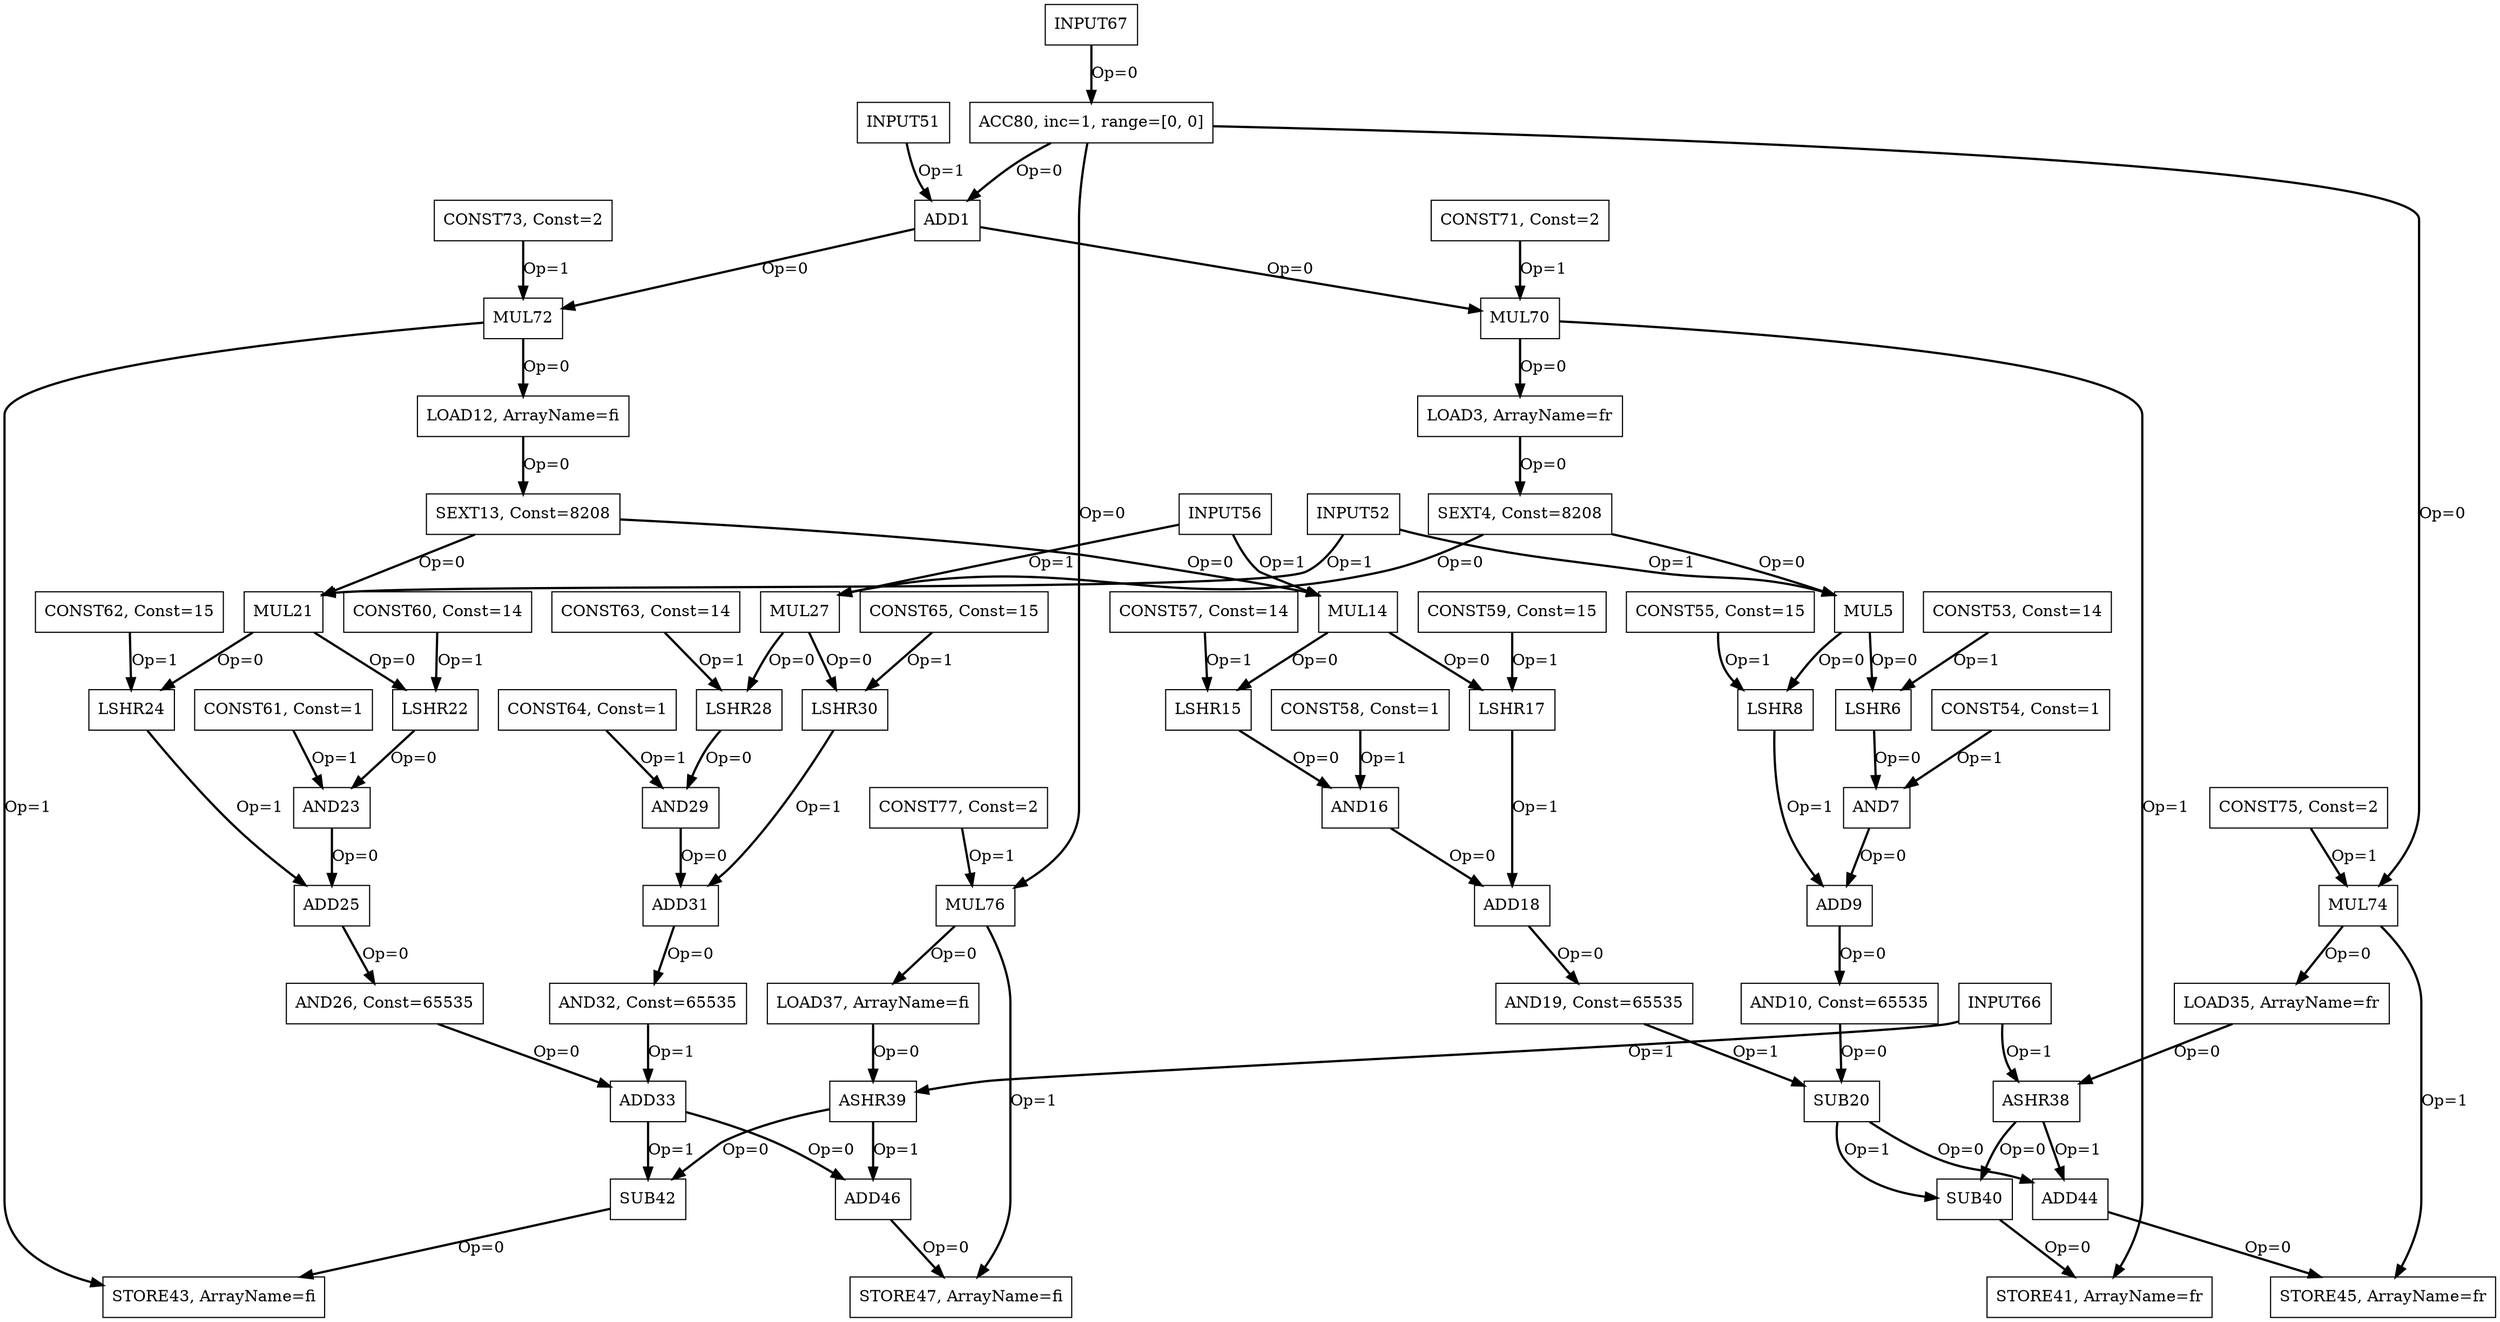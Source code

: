 Digraph G {
ADD1[label = "ADD1", shape = box, color = black];
LOAD3[label = "LOAD3, ArrayName=fr", shape = box, color = black];
SEXT4[label = "SEXT4, Const=8208", shape = box, color = black];
MUL5[label = "MUL5", shape = box, color = black];
LSHR6[label = "LSHR6", shape = box, color = black];
AND7[label = "AND7", shape = box, color = black];
LSHR8[label = "LSHR8", shape = box, color = black];
ADD9[label = "ADD9", shape = box, color = black];
AND10[label = "AND10, Const=65535", shape = box, color = black];
LOAD12[label = "LOAD12, ArrayName=fi", shape = box, color = black];
SEXT13[label = "SEXT13, Const=8208", shape = box, color = black];
MUL14[label = "MUL14", shape = box, color = black];
LSHR15[label = "LSHR15", shape = box, color = black];
AND16[label = "AND16", shape = box, color = black];
LSHR17[label = "LSHR17", shape = box, color = black];
ADD18[label = "ADD18", shape = box, color = black];
AND19[label = "AND19, Const=65535", shape = box, color = black];
SUB20[label = "SUB20", shape = box, color = black];
MUL21[label = "MUL21", shape = box, color = black];
LSHR22[label = "LSHR22", shape = box, color = black];
AND23[label = "AND23", shape = box, color = black];
LSHR24[label = "LSHR24", shape = box, color = black];
ADD25[label = "ADD25", shape = box, color = black];
AND26[label = "AND26, Const=65535", shape = box, color = black];
MUL27[label = "MUL27", shape = box, color = black];
LSHR28[label = "LSHR28", shape = box, color = black];
AND29[label = "AND29", shape = box, color = black];
LSHR30[label = "LSHR30", shape = box, color = black];
ADD31[label = "ADD31", shape = box, color = black];
AND32[label = "AND32, Const=65535", shape = box, color = black];
ADD33[label = "ADD33", shape = box, color = black];
LOAD35[label = "LOAD35, ArrayName=fr", shape = box, color = black];
LOAD37[label = "LOAD37, ArrayName=fi", shape = box, color = black];
ASHR38[label = "ASHR38", shape = box, color = black];
ASHR39[label = "ASHR39", shape = box, color = black];
SUB40[label = "SUB40", shape = box, color = black];
STORE41[label = "STORE41, ArrayName=fr", shape = box, color = black];
SUB42[label = "SUB42", shape = box, color = black];
STORE43[label = "STORE43, ArrayName=fi", shape = box, color = black];
ADD44[label = "ADD44", shape = box, color = black];
STORE45[label = "STORE45, ArrayName=fr", shape = box, color = black];
ADD46[label = "ADD46", shape = box, color = black];
STORE47[label = "STORE47, ArrayName=fi", shape = box, color = black];
INPUT51[label = "INPUT51", shape = box, color = black];
INPUT52[label = "INPUT52", shape = box, color = black];
CONST53[label = "CONST53, Const=14", shape = box, color = black];
CONST54[label = "CONST54, Const=1", shape = box, color = black];
CONST55[label = "CONST55, Const=15", shape = box, color = black];
INPUT56[label = "INPUT56", shape = box, color = black];
CONST57[label = "CONST57, Const=14", shape = box, color = black];
CONST58[label = "CONST58, Const=1", shape = box, color = black];
CONST59[label = "CONST59, Const=15", shape = box, color = black];
CONST60[label = "CONST60, Const=14", shape = box, color = black];
CONST61[label = "CONST61, Const=1", shape = box, color = black];
CONST62[label = "CONST62, Const=15", shape = box, color = black];
CONST63[label = "CONST63, Const=14", shape = box, color = black];
CONST64[label = "CONST64, Const=1", shape = box, color = black];
CONST65[label = "CONST65, Const=15", shape = box, color = black];
INPUT66[label = "INPUT66", shape = box, color = black];
INPUT67[label = "INPUT67", shape = box, color = black];
MUL70[label = "MUL70", shape = box, color = black];
CONST71[label = "CONST71, Const=2", shape = box, color = black];
MUL72[label = "MUL72", shape = box, color = black];
CONST73[label = "CONST73, Const=2", shape = box, color = black];
MUL74[label = "MUL74", shape = box, color = black];
CONST75[label = "CONST75, Const=2", shape = box, color = black];
MUL76[label = "MUL76", shape = box, color = black];
CONST77[label = "CONST77, Const=2", shape = box, color = black];
ACC80[label = "ACC80, inc=1, range=[0, 0]", shape = box, color = black];
INPUT51 -> ADD1[color = black, style = bold, label = "Op=1"];
LOAD3 -> SEXT4[color = black, style = bold, label = "Op=0"];
SEXT4 -> MUL27[color = black, style = bold, label = "Op=0"];
SEXT4 -> MUL5[color = black, style = bold, label = "Op=0"];
INPUT52 -> MUL5[color = black, style = bold, label = "Op=1"];
MUL5 -> LSHR8[color = black, style = bold, label = "Op=0"];
MUL5 -> LSHR6[color = black, style = bold, label = "Op=0"];
CONST53 -> LSHR6[color = black, style = bold, label = "Op=1"];
LSHR6 -> AND7[color = black, style = bold, label = "Op=0"];
CONST54 -> AND7[color = black, style = bold, label = "Op=1"];
AND7 -> ADD9[color = black, style = bold, label = "Op=0"];
CONST55 -> LSHR8[color = black, style = bold, label = "Op=1"];
LSHR8 -> ADD9[color = black, style = bold, label = "Op=1"];
ADD9 -> AND10[color = black, style = bold, label = "Op=0"];
AND10 -> SUB20[color = black, style = bold, label = "Op=0"];
LOAD12 -> SEXT13[color = black, style = bold, label = "Op=0"];
SEXT13 -> MUL21[color = black, style = bold, label = "Op=0"];
SEXT13 -> MUL14[color = black, style = bold, label = "Op=0"];
INPUT56 -> MUL14[color = black, style = bold, label = "Op=1"];
MUL14 -> LSHR17[color = black, style = bold, label = "Op=0"];
MUL14 -> LSHR15[color = black, style = bold, label = "Op=0"];
CONST57 -> LSHR15[color = black, style = bold, label = "Op=1"];
LSHR15 -> AND16[color = black, style = bold, label = "Op=0"];
CONST58 -> AND16[color = black, style = bold, label = "Op=1"];
AND16 -> ADD18[color = black, style = bold, label = "Op=0"];
CONST59 -> LSHR17[color = black, style = bold, label = "Op=1"];
LSHR17 -> ADD18[color = black, style = bold, label = "Op=1"];
ADD18 -> AND19[color = black, style = bold, label = "Op=0"];
AND19 -> SUB20[color = black, style = bold, label = "Op=1"];
SUB20 -> ADD44[color = black, style = bold, label = "Op=0"];
SUB20 -> SUB40[color = black, style = bold, label = "Op=1"];
INPUT52 -> MUL21[color = black, style = bold, label = "Op=1"];
MUL21 -> LSHR24[color = black, style = bold, label = "Op=0"];
MUL21 -> LSHR22[color = black, style = bold, label = "Op=0"];
CONST60 -> LSHR22[color = black, style = bold, label = "Op=1"];
LSHR22 -> AND23[color = black, style = bold, label = "Op=0"];
CONST61 -> AND23[color = black, style = bold, label = "Op=1"];
AND23 -> ADD25[color = black, style = bold, label = "Op=0"];
CONST62 -> LSHR24[color = black, style = bold, label = "Op=1"];
LSHR24 -> ADD25[color = black, style = bold, label = "Op=1"];
ADD25 -> AND26[color = black, style = bold, label = "Op=0"];
AND26 -> ADD33[color = black, style = bold, label = "Op=0"];
INPUT56 -> MUL27[color = black, style = bold, label = "Op=1"];
MUL27 -> LSHR30[color = black, style = bold, label = "Op=0"];
MUL27 -> LSHR28[color = black, style = bold, label = "Op=0"];
CONST63 -> LSHR28[color = black, style = bold, label = "Op=1"];
LSHR28 -> AND29[color = black, style = bold, label = "Op=0"];
CONST64 -> AND29[color = black, style = bold, label = "Op=1"];
AND29 -> ADD31[color = black, style = bold, label = "Op=0"];
CONST65 -> LSHR30[color = black, style = bold, label = "Op=1"];
LSHR30 -> ADD31[color = black, style = bold, label = "Op=1"];
ADD31 -> AND32[color = black, style = bold, label = "Op=0"];
AND32 -> ADD33[color = black, style = bold, label = "Op=1"];
ADD33 -> ADD46[color = black, style = bold, label = "Op=0"];
ADD33 -> SUB42[color = black, style = bold, label = "Op=1"];
LOAD35 -> ASHR38[color = black, style = bold, label = "Op=0"];
LOAD37 -> ASHR39[color = black, style = bold, label = "Op=0"];
INPUT66 -> ASHR38[color = black, style = bold, label = "Op=1"];
ASHR38 -> ADD44[color = black, style = bold, label = "Op=1"];
ASHR38 -> SUB40[color = black, style = bold, label = "Op=0"];
INPUT66 -> ASHR39[color = black, style = bold, label = "Op=1"];
ASHR39 -> ADD46[color = black, style = bold, label = "Op=1"];
ASHR39 -> SUB42[color = black, style = bold, label = "Op=0"];
SUB40 -> STORE41[color = black, style = bold, label = "Op=0"];
SUB42 -> STORE43[color = black, style = bold, label = "Op=0"];
ADD44 -> STORE45[color = black, style = bold, label = "Op=0"];
ADD46 -> STORE47[color = black, style = bold, label = "Op=0"];
ADD1 -> MUL70[color = black, style = bold, label = "Op=0"];
CONST71 -> MUL70[color = black, style = bold, label = "Op=1"];
ADD1 -> MUL72[color = black, style = bold, label = "Op=0"];
CONST73 -> MUL72[color = black, style = bold, label = "Op=1"];
CONST75 -> MUL74[color = black, style = bold, label = "Op=1"];
CONST77 -> MUL76[color = black, style = bold, label = "Op=1"];
ACC80 -> ADD1[color = black, style = bold, label = "Op=0"];
ACC80 -> MUL74[color = black, style = bold, label = "Op=0"];
ACC80 -> MUL76[color = black, style = bold, label = "Op=0"];
MUL70 -> LOAD3[color = black, style = bold, label = "Op=0"];
MUL72 -> LOAD12[color = black, style = bold, label = "Op=0"];
MUL74 -> LOAD35[color = black, style = bold, label = "Op=0"];
MUL76 -> LOAD37[color = black, style = bold, label = "Op=0"];
MUL70 -> STORE41[color = black, style = bold, label = "Op=1"];
MUL72 -> STORE43[color = black, style = bold, label = "Op=1"];
MUL74 -> STORE45[color = black, style = bold, label = "Op=1"];
MUL76 -> STORE47[color = black, style = bold, label = "Op=1"];
INPUT67 -> ACC80[color = black, style = bold, label = "Op=0"];
}
